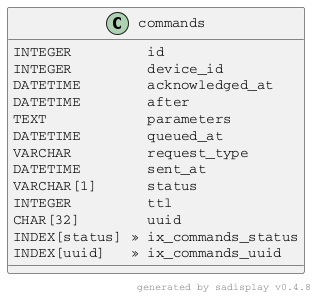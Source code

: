 @startuml

skinparam defaultFontName Courier

Class commands {
    INTEGER       ★ id                
    INTEGER       ☆ device_id         
    DATETIME      ⚪ acknowledged_at   
    DATETIME      ⚪ after             
    TEXT          ⚪ parameters        
    DATETIME      ⚪ queued_at         
    VARCHAR       ⚪ request_type      
    DATETIME      ⚪ sent_at           
    VARCHAR[1]    ⚪ status            
    INTEGER       ⚪ ttl               
    CHAR[32]      ⚪ uuid              
    INDEX[status] » ix_commands_status
    INDEX[uuid]   » ix_commands_uuid  
}

right footer generated by sadisplay v0.4.8

@enduml
